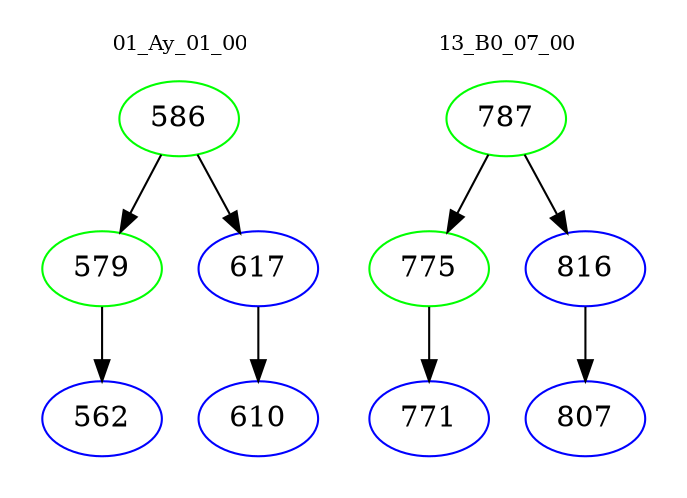 digraph{
subgraph cluster_0 {
color = white
label = "01_Ay_01_00";
fontsize=10;
T0_586 [label="586", color="green"]
T0_586 -> T0_579 [color="black"]
T0_579 [label="579", color="green"]
T0_579 -> T0_562 [color="black"]
T0_562 [label="562", color="blue"]
T0_586 -> T0_617 [color="black"]
T0_617 [label="617", color="blue"]
T0_617 -> T0_610 [color="black"]
T0_610 [label="610", color="blue"]
}
subgraph cluster_1 {
color = white
label = "13_B0_07_00";
fontsize=10;
T1_787 [label="787", color="green"]
T1_787 -> T1_775 [color="black"]
T1_775 [label="775", color="green"]
T1_775 -> T1_771 [color="black"]
T1_771 [label="771", color="blue"]
T1_787 -> T1_816 [color="black"]
T1_816 [label="816", color="blue"]
T1_816 -> T1_807 [color="black"]
T1_807 [label="807", color="blue"]
}
}
